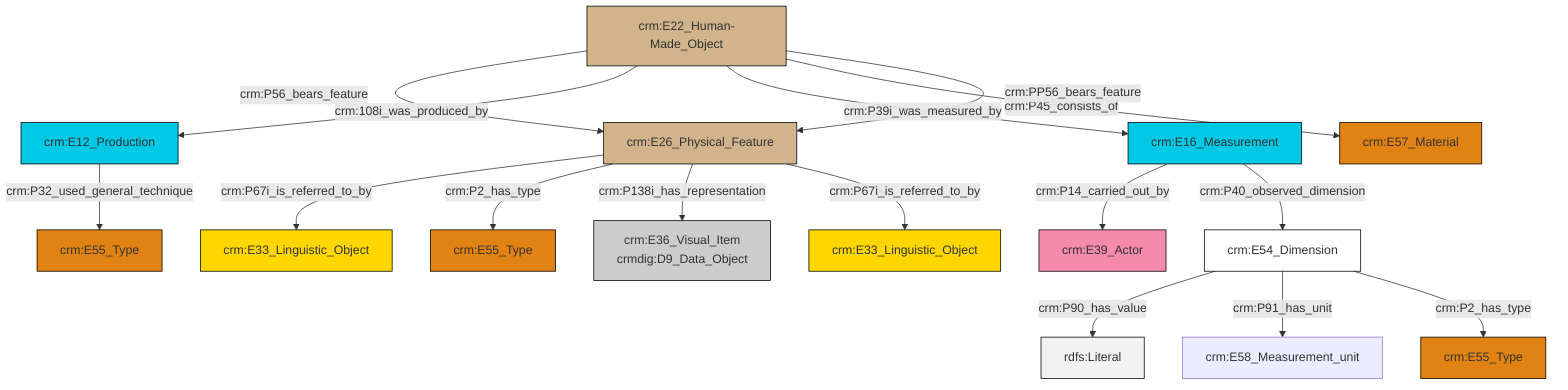 graph TD
classDef Literal fill:#f2f2f2,stroke:#000000;
classDef CRM_Entity fill:#FFFFFF,stroke:#000000;
classDef Temporal_Entity fill:#00C9E6, stroke:#000000;
classDef Type fill:#E18312, stroke:#000000;
classDef Time-Span fill:#2C9C91, stroke:#000000;
classDef Appellation fill:#FFEB7F, stroke:#000000;
classDef Place fill:#008836, stroke:#000000;
classDef Persistent_Item fill:#B266B2, stroke:#000000;
classDef Conceptual_Object fill:#FFD700, stroke:#000000;
classDef Physical_Thing fill:#D2B48C, stroke:#000000;
classDef Actor fill:#f58aad, stroke:#000000;
classDef PC_Classes fill:#4ce600, stroke:#000000;
classDef Multi fill:#cccccc,stroke:#000000;

6["crm:E22_Human-Made_Object"]:::Physical_Thing -->|crm:P56_bears_feature| 7["crm:E26_Physical_Feature"]:::Physical_Thing
7["crm:E26_Physical_Feature"]:::Physical_Thing -->|crm:P67i_is_referred_to_by| 8["crm:E33_Linguistic_Object"]:::Conceptual_Object
6["crm:E22_Human-Made_Object"]:::Physical_Thing -->|crm:108i_was_produced_by| 10["crm:E12_Production"]:::Temporal_Entity
6["crm:E22_Human-Made_Object"]:::Physical_Thing -->|crm:P39i_was_measured_by| 11["crm:E16_Measurement"]:::Temporal_Entity
10["crm:E12_Production"]:::Temporal_Entity -->|crm:P32_used_general_technique| 12["crm:E55_Type"]:::Type
6["crm:E22_Human-Made_Object"]:::Physical_Thing -->|crm:P45_consists_of| 14["crm:E57_Material"]:::Type
16["crm:E54_Dimension"]:::CRM_Entity -->|crm:P90_has_value| 17[rdfs:Literal]:::Literal
11["crm:E16_Measurement"]:::Temporal_Entity -->|crm:P14_carried_out_by| 0["crm:E39_Actor"]:::Actor
6["crm:E22_Human-Made_Object"]:::Physical_Thing -->|crm:PP56_bears_feature| 7["crm:E26_Physical_Feature"]:::Physical_Thing
7["crm:E26_Physical_Feature"]:::Physical_Thing -->|crm:P2_has_type| 20["crm:E55_Type"]:::Type
16["crm:E54_Dimension"]:::CRM_Entity -->|crm:P91_has_unit| 22["crm:E58_Measurement_unit"]:::Default
16["crm:E54_Dimension"]:::CRM_Entity -->|crm:P2_has_type| 2["crm:E55_Type"]:::Type
7["crm:E26_Physical_Feature"]:::Physical_Thing -->|crm:P138i_has_representation| 4["crm:E36_Visual_Item<br>crmdig:D9_Data_Object"]:::Multi
7["crm:E26_Physical_Feature"]:::Physical_Thing -->|crm:P67i_is_referred_to_by| 28["crm:E33_Linguistic_Object"]:::Conceptual_Object
11["crm:E16_Measurement"]:::Temporal_Entity -->|crm:P40_observed_dimension| 16["crm:E54_Dimension"]:::CRM_Entity